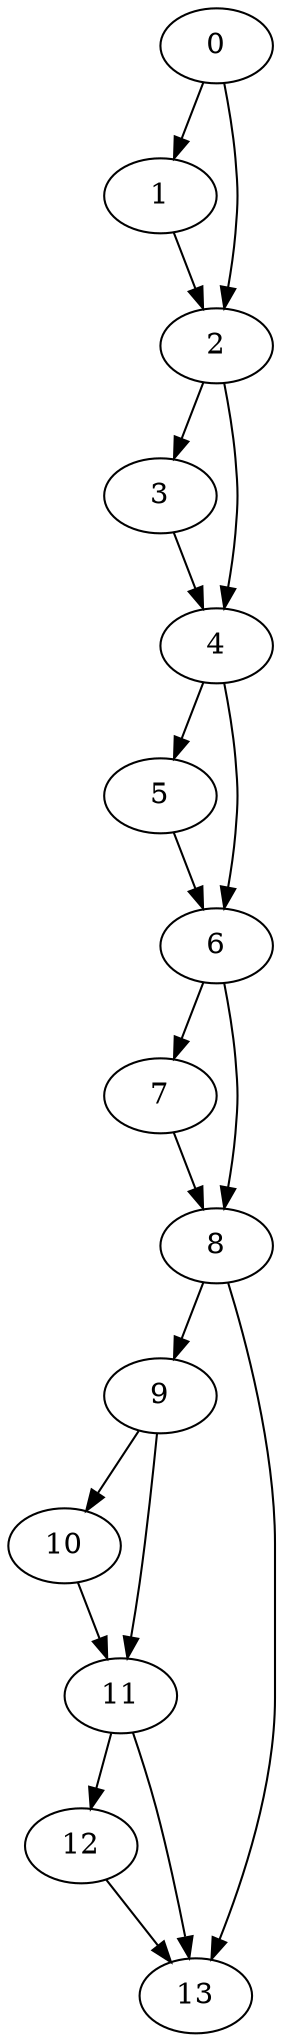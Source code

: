 digraph {
	0
	1
	2
	3
	4
	5
	6
	7
	8
	9
	10
	11
	12
	13
	9 -> 10
	2 -> 4
	3 -> 4
	4 -> 5
	4 -> 6
	5 -> 6
	8 -> 9
	2 -> 3
	6 -> 7
	6 -> 8
	7 -> 8
	9 -> 11
	10 -> 11
	0 -> 1
	0 -> 2
	1 -> 2
	11 -> 12
	8 -> 13
	11 -> 13
	12 -> 13
}
